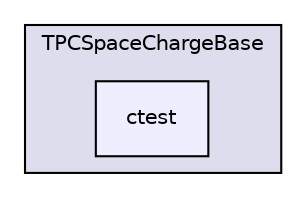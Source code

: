digraph "/home/travis/build/AliceO2Group/AliceO2/GPU/TPCSpaceChargeBase/ctest" {
  bgcolor=transparent;
  compound=true
  node [ fontsize="10", fontname="Helvetica"];
  edge [ labelfontsize="10", labelfontname="Helvetica"];
  subgraph clusterdir_b6e85bae24327ddb72672a171c2687f3 {
    graph [ bgcolor="#ddddee", pencolor="black", label="TPCSpaceChargeBase" fontname="Helvetica", fontsize="10", URL="dir_b6e85bae24327ddb72672a171c2687f3.html"]
  dir_b35e76f95de4f60f00325aee69002900 [shape=box, label="ctest", style="filled", fillcolor="#eeeeff", pencolor="black", URL="dir_b35e76f95de4f60f00325aee69002900.html"];
  }
}
